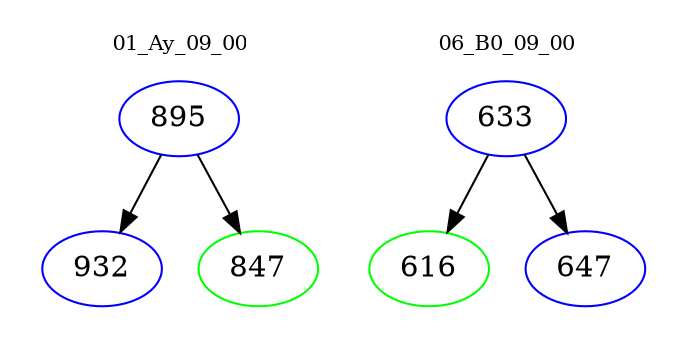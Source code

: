digraph{
subgraph cluster_0 {
color = white
label = "01_Ay_09_00";
fontsize=10;
T0_895 [label="895", color="blue"]
T0_895 -> T0_932 [color="black"]
T0_932 [label="932", color="blue"]
T0_895 -> T0_847 [color="black"]
T0_847 [label="847", color="green"]
}
subgraph cluster_1 {
color = white
label = "06_B0_09_00";
fontsize=10;
T1_633 [label="633", color="blue"]
T1_633 -> T1_616 [color="black"]
T1_616 [label="616", color="green"]
T1_633 -> T1_647 [color="black"]
T1_647 [label="647", color="blue"]
}
}
